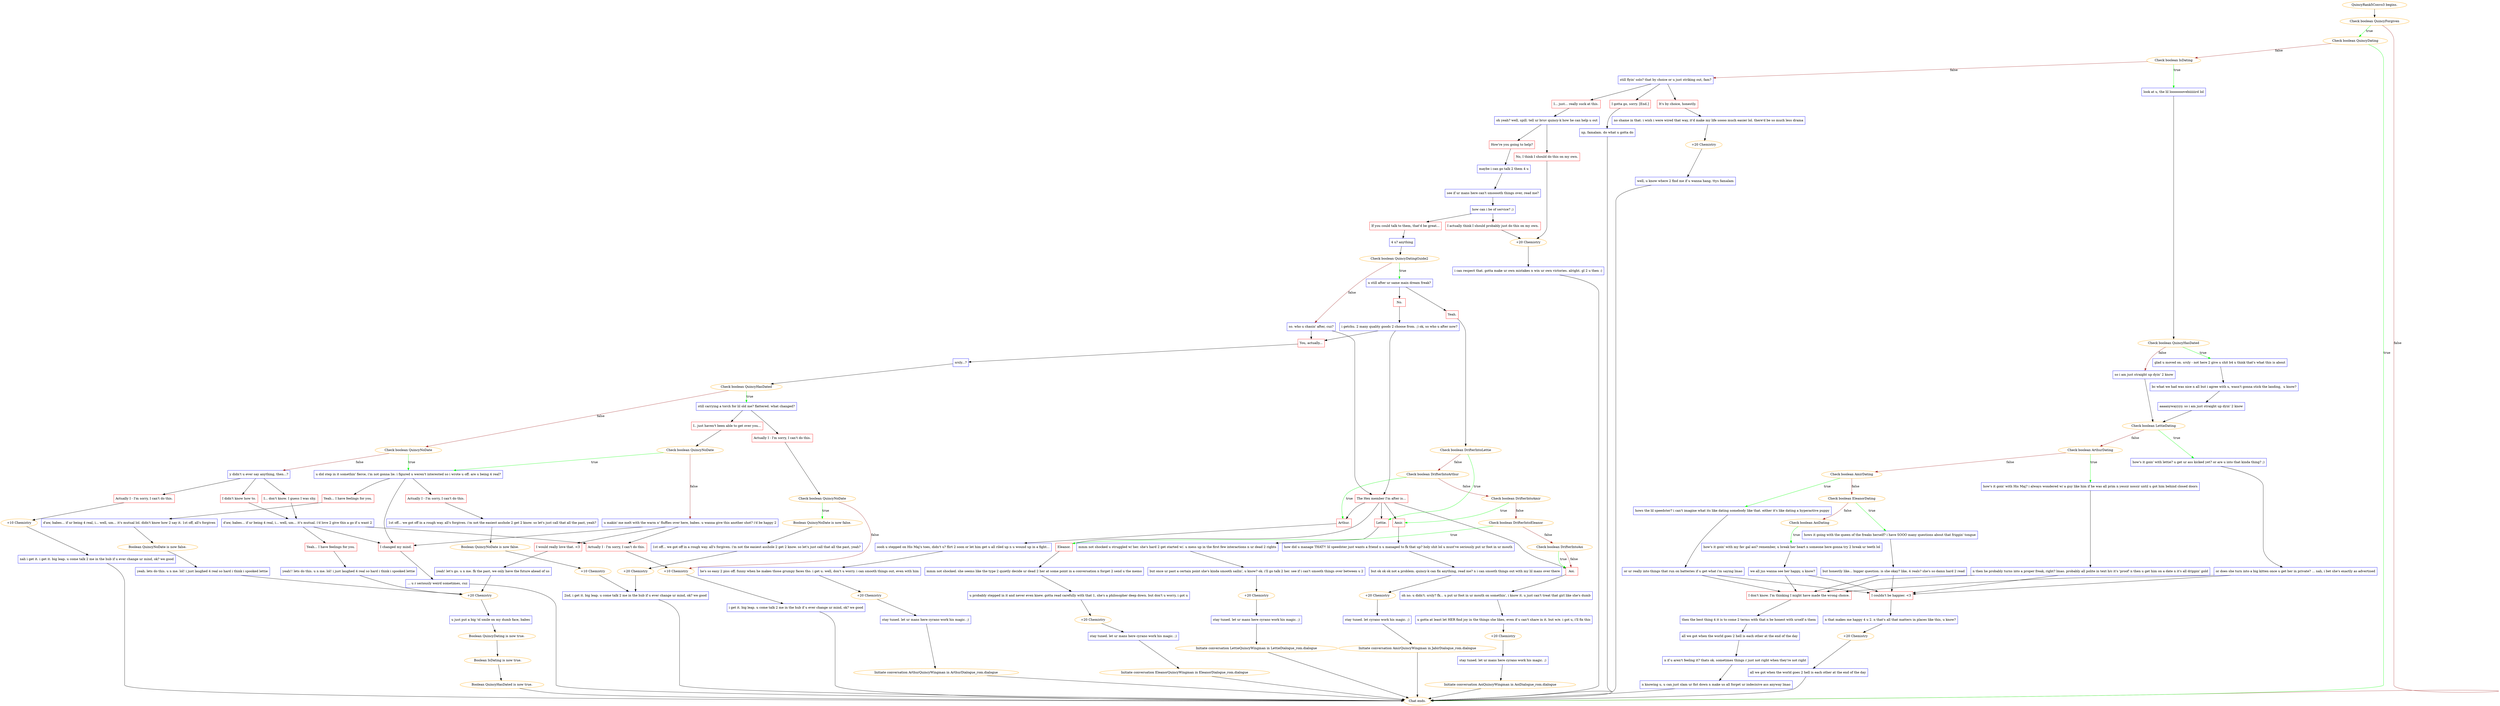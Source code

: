 digraph {
	"QuincyRank5Convo3 begins." [color=orange];
		"QuincyRank5Convo3 begins." -> j2951068974;
	j2951068974 [label="Check boolean QuincyForgiven",color=orange];
		j2951068974 -> j3209672370 [label=true,color=green];
		j2951068974 -> "Chat ends." [label=false,color=brown];
	j3209672370 [label="Check boolean QuincyDating",color=orange];
		j3209672370 -> "Chat ends." [label=true,color=green];
		j3209672370 -> j4264167688 [label=false,color=brown];
	"Chat ends." [color=orange];
	j4264167688 [label="Check boolean IsDating",color=orange];
		j4264167688 -> j1768744531 [label=true,color=green];
		j4264167688 -> j1087116229 [label=false,color=brown];
	j1768744531 [label="look at u, the lil looooooovebiiiiiird lol",shape=box,color=blue];
		j1768744531 -> j112189153;
	j1087116229 [label="still flyin' solo? that by choice or u just striking out, fam?",shape=box,color=blue];
		j1087116229 -> j1459546568;
		j1087116229 -> j3646003459;
		j1087116229 -> j1757153586;
	j112189153 [label="Check boolean QuincyHasDated",color=orange];
		j112189153 -> j1138303968 [label=true,color=green];
		j112189153 -> j2475671856 [label=false,color=brown];
	j1459546568 [label="It's by choice, honestly.",shape=box,color=red];
		j1459546568 -> j3861547400;
	j3646003459 [label="I... just... really suck at this.",shape=box,color=red];
		j3646003459 -> j8439447;
	j1757153586 [label="I gotta go, sorry. [End.]",shape=box,color=red];
		j1757153586 -> j3933050361;
	j1138303968 [label="glad u moved on. srsly - not here 2 give u shit b4 u think that's what this is about",shape=box,color=blue];
		j1138303968 -> j2400231052;
	j2475671856 [label="so i am just straight up dyin' 2 know",shape=box,color=blue];
		j2475671856 -> j1775695868;
	j3861547400 [label="no shame in that. i wish i were wired that way, it'd make my life soooo much easier lol. there'd be so much less drama",shape=box,color=blue];
		j3861547400 -> j993134240;
	j8439447 [label="oh yeah? well, spill. tell ur bruv quincy-k how he can help u out",shape=box,color=blue];
		j8439447 -> j2697436661;
		j8439447 -> j1695938618;
	j3933050361 [label="np, famalam. do what u gotta do",shape=box,color=blue];
		j3933050361 -> "Chat ends.";
	j2400231052 [label="bc what we had was nice n all but i agree with u, wasn't gonna stick the landing,  u know?",shape=box,color=blue];
		j2400231052 -> j2698811482;
	j1775695868 [label="Check boolean LettieDating",color=orange];
		j1775695868 -> j1516574319 [label=true,color=green];
		j1775695868 -> j3168842779 [label=false,color=brown];
	j993134240 [label="+20 Chemistry",color=orange];
		j993134240 -> j3143766797;
	j2697436661 [label="How're you going to help?",shape=box,color=red];
		j2697436661 -> j4063869823;
	j1695938618 [label="No, I think I should do this on my own.",shape=box,color=red];
		j1695938618 -> j3115767046;
	j2698811482 [label="aaaanywayyyy. so i am just straight up dyin' 2 know",shape=box,color=blue];
		j2698811482 -> j1775695868;
	j1516574319 [label="how's it goin' with lettie? u get ur ass kicked yet? or are u into that kinda thing? ;)",shape=box,color=blue];
		j1516574319 -> j3936303755;
	j3168842779 [label="Check boolean ArthurDating",color=orange];
		j3168842779 -> j1537576208 [label=true,color=green];
		j3168842779 -> j3271929692 [label=false,color=brown];
	j3143766797 [label="well, u know where 2 find me if u wanna hang. ttys famalam",shape=box,color=blue];
		j3143766797 -> "Chat ends.";
	j4063869823 [label="maybe i can go talk 2 them 4 u",shape=box,color=blue];
		j4063869823 -> j1467616353;
	j3115767046 [label="+20 Chemistry",color=orange];
		j3115767046 -> j4270452778;
	j3936303755 [label="or does she turn into a big kitten once u get her in private? ... nah, i bet she's exactly as advertised",shape=box,color=blue];
		j3936303755 -> j662872724;
		j3936303755 -> j3614922770;
	j1537576208 [label="how's it goin' with His Maj? i always wondered w/ a guy like him if he was all prim n yessir nossir until u got him behind closed doors",shape=box,color=blue];
		j1537576208 -> j2542929603;
	j3271929692 [label="Check boolean AmirDating",color=orange];
		j3271929692 -> j4257944297 [label=true,color=green];
		j3271929692 -> j2641613073 [label=false,color=brown];
	j1467616353 [label="see if ur mans here can't smooooth things over, read me?",shape=box,color=blue];
		j1467616353 -> j332891370;
	j4270452778 [label="i can respect that. gotta make ur own mistakes n win ur own victories. alright. gl 2 u then :)",shape=box,color=blue];
		j4270452778 -> "Chat ends.";
	j662872724 [label="I couldn't be happier. <3",shape=box,color=red];
		j662872724 -> j4122215771;
	j3614922770 [label="I don't know. I'm thinking I might have made the wrong choice.",shape=box,color=red];
		j3614922770 -> j1951343638;
	j2542929603 [label="n then he probably turns into a proper freak, right? lmao. probably all polite in text b/c it's 'proof' n then u get him on a date n it's all drippin' gold",shape=box,color=blue];
		j2542929603 -> j662872724;
		j2542929603 -> j3614922770;
	j4257944297 [label="hows the lil speedster? i can't imagine what its like dating somebody like that. either it's like dating a hyperactive puppy",shape=box,color=blue];
		j4257944297 -> j2994372535;
	j2641613073 [label="Check boolean EleanorDating",color=orange];
		j2641613073 -> j1149063074 [label=true,color=green];
		j2641613073 -> j2260982675 [label=false,color=brown];
	j332891370 [label="how can i be of service? ;)",shape=box,color=blue];
		j332891370 -> j1705481979;
		j332891370 -> j2865262533;
	j4122215771 [label="n that makes me happy 4 u 2. n that's all that matters in places like this, u know?",shape=box,color=blue];
		j4122215771 -> j3600038730;
	j1951343638 [label="then the best thing 4 it is to come 2 terms with that n be honest with urself n them",shape=box,color=blue];
		j1951343638 -> j3076431187;
	j2994372535 [label="or ur really into things that run on batteries if u get what i'm saying lmao",shape=box,color=blue];
		j2994372535 -> j662872724;
		j2994372535 -> j3614922770;
	j1149063074 [label="hows it going with the queen of the freaks herself? i have SOOO many questions about that friggin' tongue",shape=box,color=blue];
		j1149063074 -> j1112859756;
	j2260982675 [label="Check boolean AoiDating",color=orange];
		j2260982675 -> j1542543176 [label=true,color=green];
	j1705481979 [label="If you could talk to them, that'd be great...",shape=box,color=red];
		j1705481979 -> j696958068;
	j2865262533 [label="I actually think I should probably just do this on my own.",shape=box,color=red];
		j2865262533 -> j3115767046;
	j3600038730 [label="+20 Chemistry",color=orange];
		j3600038730 -> j876320116;
	j3076431187 [label="all we got when the world goes 2 hell is each other at the end of the day",shape=box,color=blue];
		j3076431187 -> j3256986221;
	j1112859756 [label="but honestly like... bigger question. is she okay? like, 4 reals? she's so damn hard 2 read",shape=box,color=blue];
		j1112859756 -> j662872724;
		j1112859756 -> j3614922770;
	j1542543176 [label="how's it goin' with my fav gal aoi? remember, u break her heart n someone here gonna try 2 break ur teeth lol",shape=box,color=blue];
		j1542543176 -> j2297123244;
	j696958068 [label="4 u? anything",shape=box,color=blue];
		j696958068 -> j2238688054;
	j876320116 [label="all we got when the world goes 2 hell is each other at the end of the day",shape=box,color=blue];
		j876320116 -> "Chat ends.";
	j3256986221 [label="n if u aren't feeling it? thats ok. sometimes things r just not right when they're not right",shape=box,color=blue];
		j3256986221 -> j2886099712;
	j2297123244 [label="we all jus wanna see her happy, u know?",shape=box,color=blue];
		j2297123244 -> j662872724;
		j2297123244 -> j3614922770;
	j2238688054 [label="Check boolean QuincyDatingGuide2",color=orange];
		j2238688054 -> j3053473698 [label=true,color=green];
		j2238688054 -> j2187711627 [label=false,color=brown];
	j2886099712 [label="n knowing u, u can just slam ur fist down n make us all forget ur indecisive ass anyway lmao",shape=box,color=blue];
		j2886099712 -> "Chat ends.";
	j3053473698 [label="u still after ur same main dream freak?",shape=box,color=blue];
		j3053473698 -> j654465869;
		j3053473698 -> j3558281237;
	j2187711627 [label="so. who u chasin' after, cuz?",shape=box,color=blue];
		j2187711627 -> j813062159;
		j2187711627 -> j3174733234;
	j654465869 [label="No.",shape=box,color=red];
		j654465869 -> j2613484469;
	j3558281237 [label="Yeah.",shape=box,color=red];
		j3558281237 -> j3198534615;
	j813062159 [label="The Hex member I'm after is...",shape=box,color=red];
		j813062159 -> j340192417;
		j813062159 -> j1612696649;
		j813062159 -> j792985772;
		j813062159 -> j3680926659;
		j813062159 -> j4023668448;
	j3174733234 [label="You, actually...",shape=box,color=red];
		j3174733234 -> j1634354232;
	j2613484469 [label="i getchu. 2 many quality goods 2 choose from. ;) ok, so who u after now?",shape=box,color=blue];
		j2613484469 -> j813062159;
		j2613484469 -> j3174733234;
	j3198534615 [label="Check boolean DrifterIntoLettie",color=orange];
		j3198534615 -> j340192417 [label=true,color=green];
		j3198534615 -> j1481036599 [label=false,color=brown];
	j340192417 [label="Lettie.",shape=box,color=red];
		j340192417 -> j3585572126;
	j1612696649 [label="Arthur.",shape=box,color=red];
		j1612696649 -> j3755010974;
	j792985772 [label="Amir.",shape=box,color=red];
		j792985772 -> j312238230;
	j3680926659 [label="Eleanor.",shape=box,color=red];
		j3680926659 -> j303835252;
	j4023668448 [label="Aoi.",shape=box,color=red];
		j4023668448 -> j2519872660;
	j1634354232 [label="srsly...?",shape=box,color=blue];
		j1634354232 -> j2521049982;
	j1481036599 [label="Check boolean DrifterIntoArthur",color=orange];
		j1481036599 -> j1612696649 [label=true,color=green];
		j1481036599 -> j2762540437 [label=false,color=brown];
	j3585572126 [label="mmm not shocked u struggled w/ her. she's hard 2 get started w/. u mess up in the first few interactions n ur dead 2 rights",shape=box,color=blue];
		j3585572126 -> j3467938498;
	j3755010974 [label="oooh u stepped on His Maj's toes, didn't u? flirt 2 soon or let him get u all riled up n u wound up in a fight...",shape=box,color=blue];
		j3755010974 -> j851851521;
	j312238230 [label="how did u manage THAT?! lil speedster just wants a friend n u managed to fk that up? holy shit lol u must've seriously put ur foot in ur mouth",shape=box,color=blue];
		j312238230 -> j3426933744;
	j303835252 [label="mmm not shocked. she seems like the type 2 quietly decide ur dead 2 her at some point in a conversation n forget 2 send u the memo",shape=box,color=blue];
		j303835252 -> j3516211432;
	j2519872660 [label="oh no. u didn't. srsly? fk... u put ur foot in ur mouth on somethin', i know it. u just can't treat that girl like she's dumb",shape=box,color=blue];
		j2519872660 -> j145775027;
	j2521049982 [label="Check boolean QuincyHasDated",color=orange];
		j2521049982 -> j1274531456 [label=true,color=green];
		j2521049982 -> j931455432 [label=false,color=brown];
	j2762540437 [label="Check boolean DrifterIntoAmir",color=orange];
		j2762540437 -> j792985772 [label=true,color=green];
		j2762540437 -> j18030657 [label=false,color=brown];
	j3467938498 [label="but once ur past a certain point she's kinda smooth sailin', u know? ok. i'll go talk 2 her. see if i can't smooth things over between u 2",shape=box,color=blue];
		j3467938498 -> j3678152340;
	j851851521 [label="he's so easy 2 piss off. funny when he makes those grumpy faces tho. i get u. well, don't u worry. i can smooth things out, even with him",shape=box,color=blue];
		j851851521 -> j3520585257;
	j3426933744 [label="but ok ok ok not a problem. quincy-k can fix anything, read me? n i can smooth things out with my lil mans over there",shape=box,color=blue];
		j3426933744 -> j1802228353;
	j3516211432 [label="u probably stepped in it and never even knew. gotta read carefully with that 1, she's a philosopher deep down. but don't u worry, i got u",shape=box,color=blue];
		j3516211432 -> j3684595652;
	j145775027 [label="u gotta at least let HER find joy in the things she likes, even if u can't share in it. but w/e. i got u, i'll fix this",shape=box,color=blue];
		j145775027 -> j2497892307;
	j1274531456 [label="still carrying a torch for lil old me? flattered. what changed?",shape=box,color=blue];
		j1274531456 -> j3466686439;
		j1274531456 -> j3665173179;
	j931455432 [label="Check boolean QuincyNoDate",color=orange];
		j931455432 -> j2866058309 [label=true,color=green];
		j931455432 -> j2500960782 [label=false,color=brown];
	j18030657 [label="Check boolean DrifterIntoEleanor",color=orange];
		j18030657 -> j3680926659 [label=true,color=green];
		j18030657 -> j1008457125 [label=false,color=brown];
	j3678152340 [label="+20 Chemistry",color=orange];
		j3678152340 -> j2808553076;
	j3520585257 [label="+20 Chemistry",color=orange];
		j3520585257 -> j614944678;
	j1802228353 [label="+20 Chemistry",color=orange];
		j1802228353 -> j2773633485;
	j3684595652 [label="+20 Chemistry",color=orange];
		j3684595652 -> j757657362;
	j2497892307 [label="+20 Chemistry",color=orange];
		j2497892307 -> j474392605;
	j3466686439 [label="I.. just haven't been able to get over you...",shape=box,color=red];
		j3466686439 -> j459811191;
	j3665173179 [label="Actually I - I'm sorry, I can't do this.",shape=box,color=red];
		j3665173179 -> j1812051425;
	j2866058309 [label="u did step in it somethin' fierce, i'm not gonna lie. i figured u weren't interested so i wrote u off. are u being 4 real?",shape=box,color=blue];
		j2866058309 -> j4029476378;
		j2866058309 -> j1700027883;
		j2866058309 -> j3044277125;
	j2500960782 [label="y didn't u ever say anything, then...?",shape=box,color=blue];
		j2500960782 -> j2698745896;
		j2500960782 -> j4028051207;
		j2500960782 -> j2187293577;
	j1008457125 [label="Check boolean DrifterIntoAoi",color=orange];
		j1008457125 -> j4023668448 [label=true,color=green];
		j1008457125 -> j4023668448 [label=false,color=brown];
	j2808553076 [label="stay tuned. let ur mans here cyrano work his magic. ;)",shape=box,color=blue];
		j2808553076 -> "Initiate conversation LettieQuincyWingman in LettieDialogue_rom.dialogue";
	j614944678 [label="stay tuned. let ur mans here cyrano work his magic. ;)",shape=box,color=blue];
		j614944678 -> "Initiate conversation ArthurQuincyWingman in ArthurDialogue_rom.dialogue";
	j2773633485 [label="stay tuned. let cyrano work his magic. ;)",shape=box,color=blue];
		j2773633485 -> "Initiate conversation AmirQuincyWingman in JabirDialogue_rom.dialogue";
	j757657362 [label="stay tuned. let ur mans here cyrano work his magic. ;)",shape=box,color=blue];
		j757657362 -> "Initiate conversation EleanorQuincyWingman in EleanorDialogue_rom.dialogue";
	j474392605 [label="stay tuned. let ur mans here cyrano work his magic. ;)",shape=box,color=blue];
		j474392605 -> "Initiate conversation AoiQuincyWingman in AoiDialogue_rom.dialogue";
	j459811191 [label="Check boolean QuincyNoDate",color=orange];
		j459811191 -> j2866058309 [label=true,color=green];
		j459811191 -> j1484700942 [label=false,color=brown];
	j1812051425 [label="Check boolean QuincyNoDate",color=orange];
		j1812051425 -> j1686935251 [label=true,color=green];
		j1812051425 -> j3280292025 [label=false,color=brown];
	j4029476378 [label="Yeah... I have feelings for you.",shape=box,color=red];
		j4029476378 -> j3921136760;
	j1700027883 [label="Actually I - I'm sorry, I can't do this.",shape=box,color=red];
		j1700027883 -> j33022396;
	j3044277125 [label="I changed my mind.",shape=box,color=red];
		j3044277125 -> j3890418082;
	j2698745896 [label="I... don't know. I guess I was shy.",shape=box,color=red];
		j2698745896 -> j3120958973;
	j4028051207 [label="I didn't know how to.",shape=box,color=red];
		j4028051207 -> j3120958973;
	j2187293577 [label="Actually I - I'm sorry, I can't do this.",shape=box,color=red];
		j2187293577 -> j459019294;
	"Initiate conversation LettieQuincyWingman in LettieDialogue_rom.dialogue" [label="Initiate conversation LettieQuincyWingman in LettieDialogue_rom.dialogue",color=orange];
		"Initiate conversation LettieQuincyWingman in LettieDialogue_rom.dialogue" -> "Chat ends.";
	"Initiate conversation ArthurQuincyWingman in ArthurDialogue_rom.dialogue" [label="Initiate conversation ArthurQuincyWingman in ArthurDialogue_rom.dialogue",color=orange];
		"Initiate conversation ArthurQuincyWingman in ArthurDialogue_rom.dialogue" -> "Chat ends.";
	"Initiate conversation AmirQuincyWingman in JabirDialogue_rom.dialogue" [label="Initiate conversation AmirQuincyWingman in JabirDialogue_rom.dialogue",color=orange];
		"Initiate conversation AmirQuincyWingman in JabirDialogue_rom.dialogue" -> "Chat ends.";
	"Initiate conversation EleanorQuincyWingman in EleanorDialogue_rom.dialogue" [label="Initiate conversation EleanorQuincyWingman in EleanorDialogue_rom.dialogue",color=orange];
		"Initiate conversation EleanorQuincyWingman in EleanorDialogue_rom.dialogue" -> "Chat ends.";
	"Initiate conversation AoiQuincyWingman in AoiDialogue_rom.dialogue" [label="Initiate conversation AoiQuincyWingman in AoiDialogue_rom.dialogue",color=orange];
		"Initiate conversation AoiQuincyWingman in AoiDialogue_rom.dialogue" -> "Chat ends.";
	j1484700942 [label="u makin' me melt with the warm n' fluffies over here, babes. u wanna give this another shot? i'd be happy 2",shape=box,color=blue];
		j1484700942 -> j1344258014;
		j1484700942 -> j759691254;
		j1484700942 -> j3044277125;
	j1686935251 [label="Boolean QuincyNoDate is now false.",color=orange];
		j1686935251 -> j159942636;
	j3280292025 [label="+10 Chemistry",color=orange];
		j3280292025 -> j3491682007;
	j3921136760 [label="d'aw, babes... if ur being 4 real, i... well, um... it's mutual lol. didn't know how 2 say it. 1st off, all's forgiven",shape=box,color=blue];
		j3921136760 -> j4146019839;
	j33022396 [label="1st off... we got off in a rough way. all's forgiven. i'm not the easiest asshole 2 get 2 know. so let's just call that all the past, yeah?",shape=box,color=blue];
		j33022396 -> j3675601057;
	j3890418082 [label="... u r seriously weird sometimes, cuz",shape=box,color=blue];
		j3890418082 -> "Chat ends.";
	j3120958973 [label="d'aw, babes... if ur being 4 real, i... well, um... it's mutual. i'd love 2 give this a go if u want 2",shape=box,color=blue];
		j3120958973 -> j2960770673;
		j3120958973 -> j759691254;
		j3120958973 -> j3044277125;
	j459019294 [label="+10 Chemistry",color=orange];
		j459019294 -> j3944963207;
	j1344258014 [label="I would really love that. <3",shape=box,color=red];
		j1344258014 -> j3844143548;
	j759691254 [label="Actually I - I'm sorry, I can't do this.",shape=box,color=red];
		j759691254 -> j3280292025;
	j159942636 [label="1st off... we got off in a rough way. all's forgiven. i'm not the easiest asshole 2 get 2 know. so let's just call that all the past, yeah?",shape=box,color=blue];
		j159942636 -> j3959695954;
	j3491682007 [label="i get it. big leap. u come talk 2 me in the hub if u ever change ur mind, ok? we good",shape=box,color=blue];
		j3491682007 -> "Chat ends.";
	j4146019839 [label="Boolean QuincyNoDate is now false.",color=orange];
		j4146019839 -> j3731891152;
	j3675601057 [label="Boolean QuincyNoDate is now false.",color=orange];
		j3675601057 -> j1539316359;
	j2960770673 [label="Yeah... I have feelings for you.",shape=box,color=red];
		j2960770673 -> j3532153437;
	j3944963207 [label="nah i get it. i get it. big leap. u come talk 2 me in the hub if u ever change ur mind, ok? we good",shape=box,color=blue];
		j3944963207 -> "Chat ends.";
	j3844143548 [label="yeah! let's go. u n me. fk the past, we only have the future ahead of us",shape=box,color=blue];
		j3844143548 -> j4180616904;
	j3959695954 [label="+20 Chemistry",color=orange];
		j3959695954 -> j1477337310;
	j3731891152 [label="yeah. lets do this. u n me. lol! i just laughed 4 real so hard i think i spooked lettie",shape=box,color=blue];
		j3731891152 -> j4180616904;
	j1539316359 [label="+10 Chemistry",color=orange];
		j1539316359 -> j1477337310;
	j3532153437 [label="yeah!! lets do this. u n me. lol! i just laughed 4 real so hard i think i spooked lettie",shape=box,color=blue];
		j3532153437 -> j4180616904;
	j4180616904 [label="+20 Chemistry",color=orange];
		j4180616904 -> j2883434651;
	j1477337310 [label="2nd, i get it. big leap. u come talk 2 me in the hub if u ever change ur mind, ok? we good",shape=box,color=blue];
		j1477337310 -> "Chat ends.";
	j2883434651 [label="u just put a big 'ol smile on my dumb face, babes",shape=box,color=blue];
		j2883434651 -> j505928050;
	j505928050 [label="Boolean QuincyDating is now true.",color=orange];
		j505928050 -> j2476452017;
	j2476452017 [label="Boolean IsDating is now true.",color=orange];
		j2476452017 -> j2730872079;
	j2730872079 [label="Boolean QuincyHasDated is now true.",color=orange];
		j2730872079 -> "Chat ends.";
}